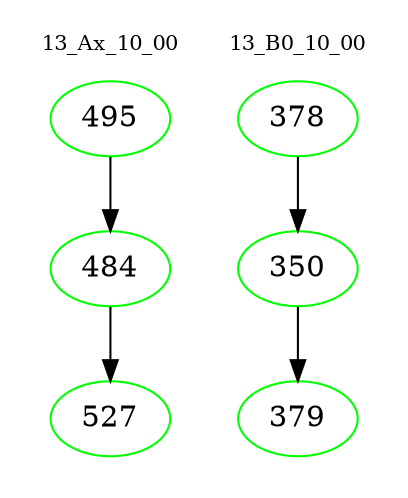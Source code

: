 digraph{
subgraph cluster_0 {
color = white
label = "13_Ax_10_00";
fontsize=10;
T0_495 [label="495", color="green"]
T0_495 -> T0_484 [color="black"]
T0_484 [label="484", color="green"]
T0_484 -> T0_527 [color="black"]
T0_527 [label="527", color="green"]
}
subgraph cluster_1 {
color = white
label = "13_B0_10_00";
fontsize=10;
T1_378 [label="378", color="green"]
T1_378 -> T1_350 [color="black"]
T1_350 [label="350", color="green"]
T1_350 -> T1_379 [color="black"]
T1_379 [label="379", color="green"]
}
}
